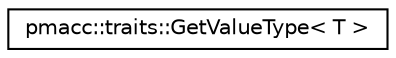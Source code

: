 digraph "Graphical Class Hierarchy"
{
 // LATEX_PDF_SIZE
  edge [fontname="Helvetica",fontsize="10",labelfontname="Helvetica",labelfontsize="10"];
  node [fontname="Helvetica",fontsize="10",shape=record];
  rankdir="LR";
  Node0 [label="pmacc::traits::GetValueType\< T \>",height=0.2,width=0.4,color="black", fillcolor="white", style="filled",URL="$structpmacc_1_1traits_1_1_get_value_type.html",tooltip=" "];
}
